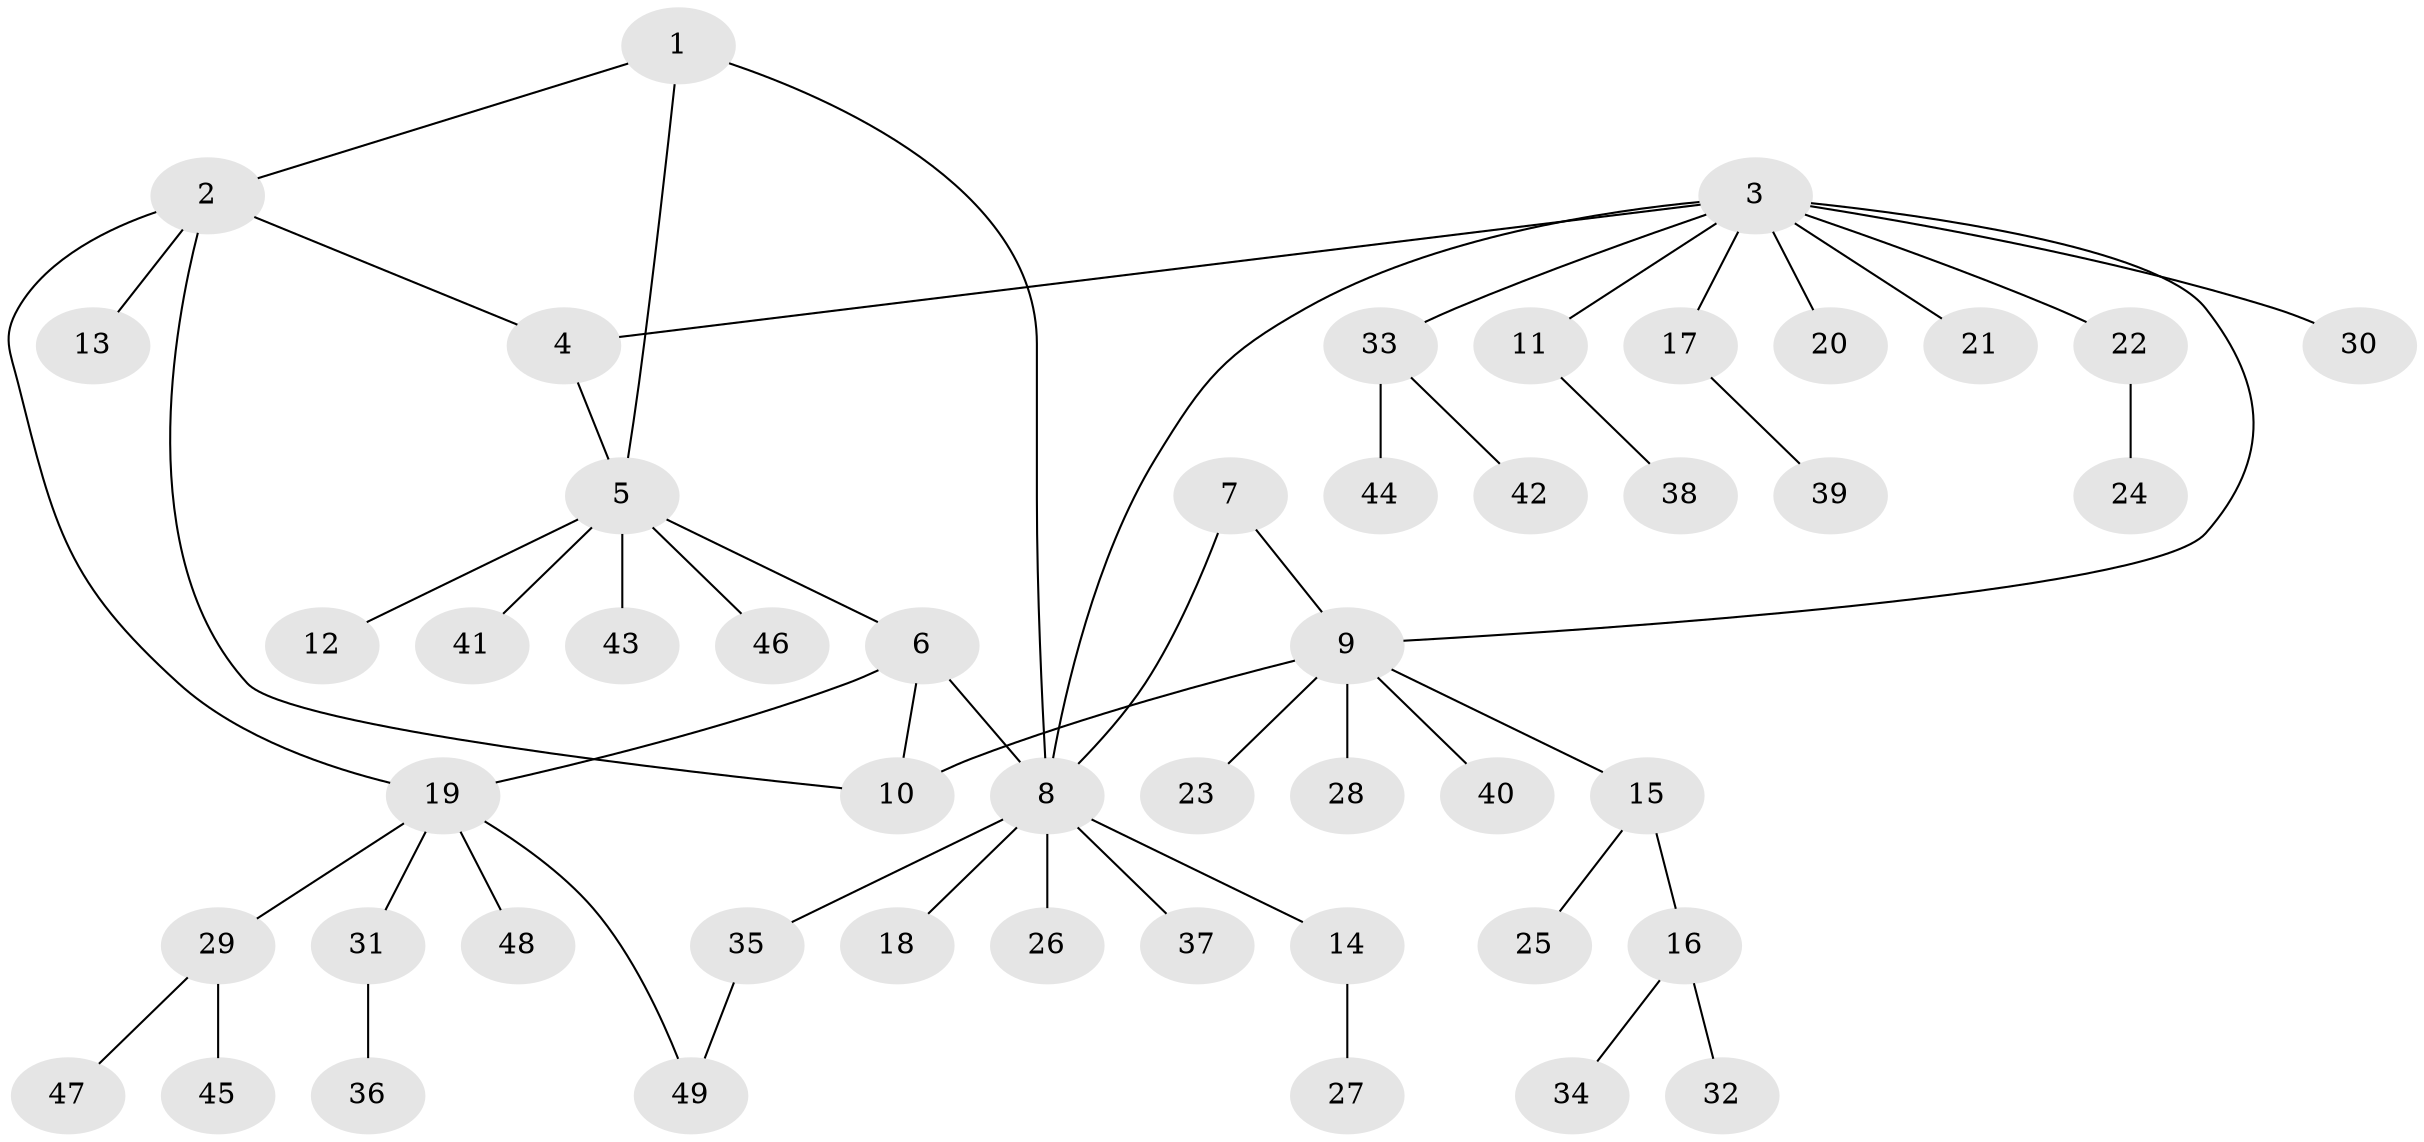 // coarse degree distribution, {6: 0.047619047619047616, 2: 0.23809523809523808, 7: 0.047619047619047616, 3: 0.047619047619047616, 5: 0.14285714285714285, 4: 0.047619047619047616, 1: 0.42857142857142855}
// Generated by graph-tools (version 1.1) at 2025/52/03/04/25 22:52:20]
// undirected, 49 vertices, 56 edges
graph export_dot {
  node [color=gray90,style=filled];
  1;
  2;
  3;
  4;
  5;
  6;
  7;
  8;
  9;
  10;
  11;
  12;
  13;
  14;
  15;
  16;
  17;
  18;
  19;
  20;
  21;
  22;
  23;
  24;
  25;
  26;
  27;
  28;
  29;
  30;
  31;
  32;
  33;
  34;
  35;
  36;
  37;
  38;
  39;
  40;
  41;
  42;
  43;
  44;
  45;
  46;
  47;
  48;
  49;
  1 -- 2;
  1 -- 5;
  1 -- 8;
  2 -- 4;
  2 -- 10;
  2 -- 13;
  2 -- 19;
  3 -- 4;
  3 -- 8;
  3 -- 9;
  3 -- 11;
  3 -- 17;
  3 -- 20;
  3 -- 21;
  3 -- 22;
  3 -- 30;
  3 -- 33;
  4 -- 5;
  5 -- 6;
  5 -- 12;
  5 -- 41;
  5 -- 43;
  5 -- 46;
  6 -- 8;
  6 -- 10;
  6 -- 19;
  7 -- 8;
  7 -- 9;
  8 -- 14;
  8 -- 18;
  8 -- 26;
  8 -- 35;
  8 -- 37;
  9 -- 10;
  9 -- 15;
  9 -- 23;
  9 -- 28;
  9 -- 40;
  11 -- 38;
  14 -- 27;
  15 -- 16;
  15 -- 25;
  16 -- 32;
  16 -- 34;
  17 -- 39;
  19 -- 29;
  19 -- 31;
  19 -- 48;
  19 -- 49;
  22 -- 24;
  29 -- 45;
  29 -- 47;
  31 -- 36;
  33 -- 42;
  33 -- 44;
  35 -- 49;
}
